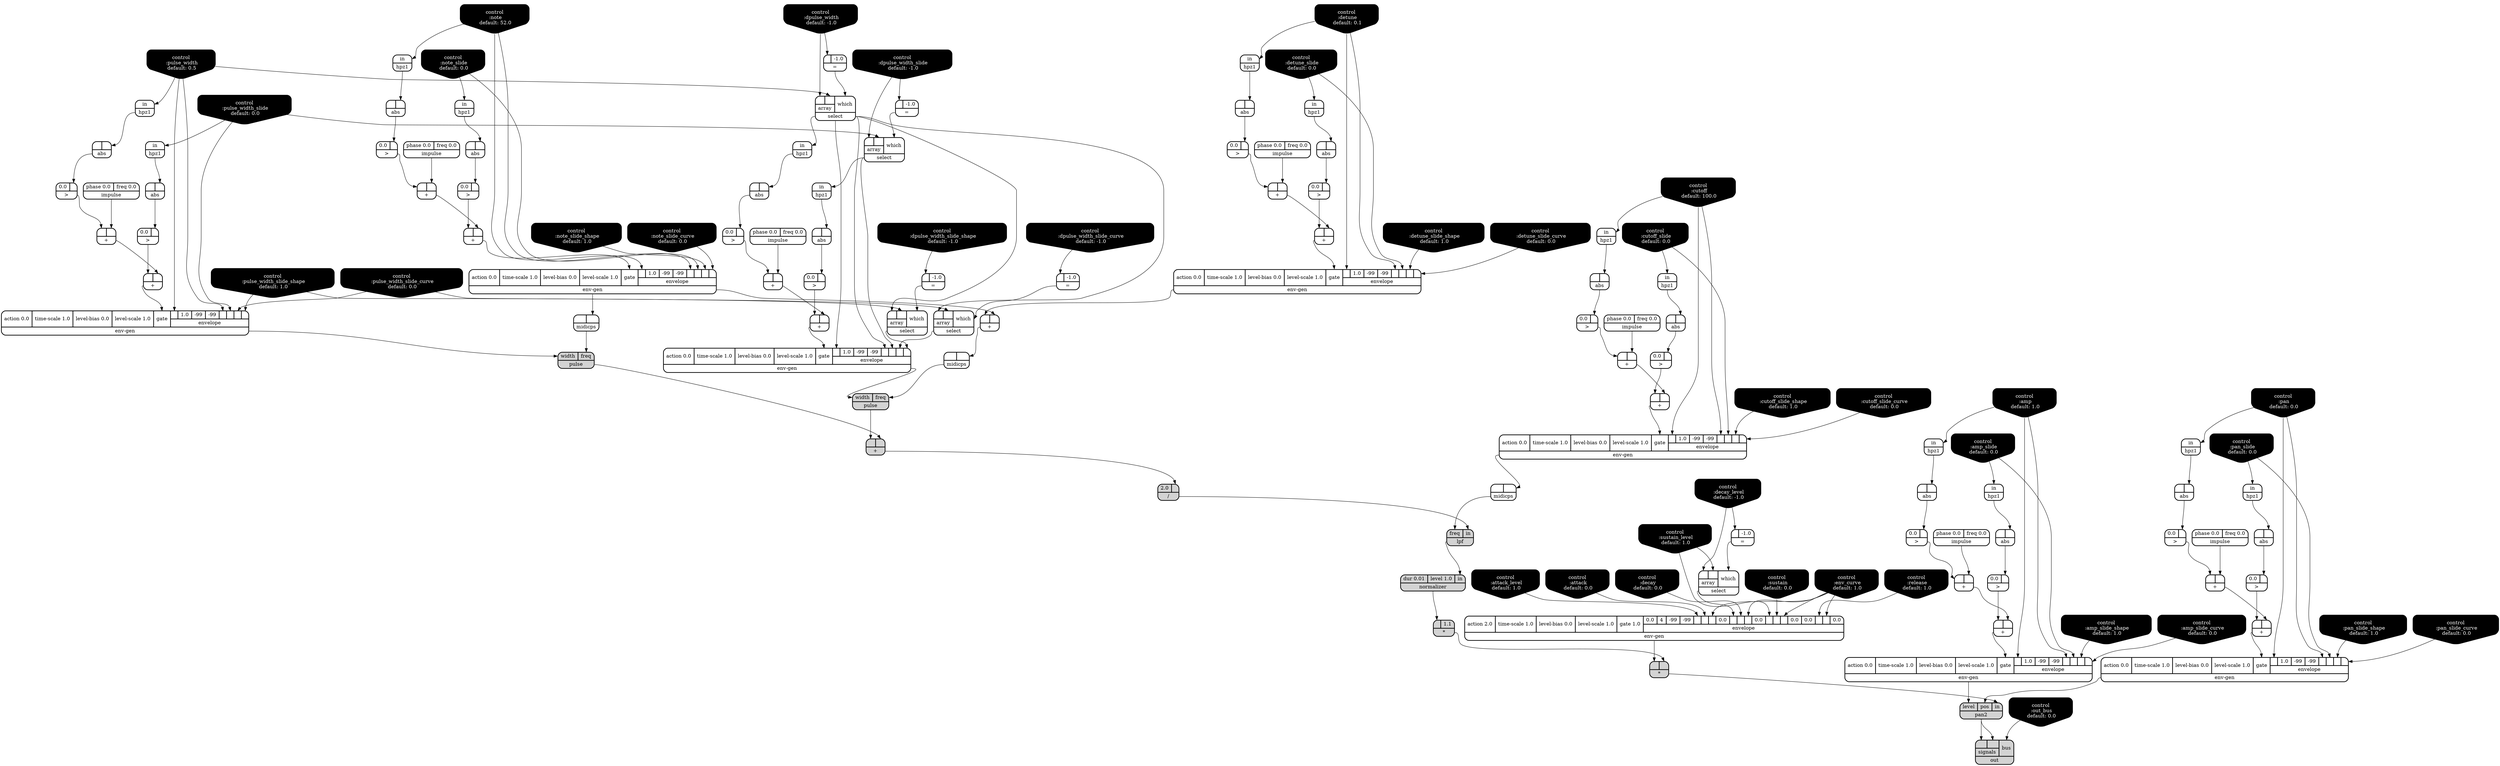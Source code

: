 digraph synthdef {
124 [label = "{{ <b> |<a> 1.1} |<__UG_NAME__>* }" style="filled, bold, rounded"  shape=record rankdir=LR];
128 [label = "{{ <b> |<a> } |<__UG_NAME__>* }" style="filled, bold, rounded"  shape=record rankdir=LR];
52 [label = "{{ <b> |<a> } |<__UG_NAME__>+ }" style="bold, rounded" shape=record rankdir=LR];
56 [label = "{{ <b> |<a> } |<__UG_NAME__>+ }" style="bold, rounded" shape=record rankdir=LR];
62 [label = "{{ <b> |<a> } |<__UG_NAME__>+ }" style="bold, rounded" shape=record rankdir=LR];
64 [label = "{{ <b> |<a> } |<__UG_NAME__>+ }" style="bold, rounded" shape=record rankdir=LR];
71 [label = "{{ <b> |<a> } |<__UG_NAME__>+ }" style="bold, rounded" shape=record rankdir=LR];
75 [label = "{{ <b> |<a> } |<__UG_NAME__>+ }" style="bold, rounded" shape=record rankdir=LR];
84 [label = "{{ <b> |<a> } |<__UG_NAME__>+ }" style="bold, rounded" shape=record rankdir=LR];
88 [label = "{{ <b> |<a> } |<__UG_NAME__>+ }" style="bold, rounded" shape=record rankdir=LR];
95 [label = "{{ <b> |<a> } |<__UG_NAME__>+ }" style="bold, rounded" shape=record rankdir=LR];
102 [label = "{{ <b> |<a> } |<__UG_NAME__>+ }" style="bold, rounded" shape=record rankdir=LR];
103 [label = "{{ <b> |<a> } |<__UG_NAME__>+ }" style="bold, rounded" shape=record rankdir=LR];
105 [label = "{{ <b> |<a> } |<__UG_NAME__>+ }" style="bold, rounded" shape=record rankdir=LR];
111 [label = "{{ <b> |<a> } |<__UG_NAME__>+ }" style="bold, rounded" shape=record rankdir=LR];
115 [label = "{{ <b> |<a> } |<__UG_NAME__>+ }" style="bold, rounded" shape=record rankdir=LR];
118 [label = "{{ <b> |<a> } |<__UG_NAME__>+ }" style="filled, bold, rounded"  shape=record rankdir=LR];
120 [label = "{{ <b> |<a> } |<__UG_NAME__>+ }" style="bold, rounded" shape=record rankdir=LR];
121 [label = "{{ <b> 2.0|<a> } |<__UG_NAME__>/ }" style="filled, bold, rounded"  shape=record rankdir=LR];
37 [label = "{{ <b> |<a> -1.0} |<__UG_NAME__>= }" style="bold, rounded" shape=record rankdir=LR];
42 [label = "{{ <b> |<a> -1.0} |<__UG_NAME__>= }" style="bold, rounded" shape=record rankdir=LR];
44 [label = "{{ <b> |<a> -1.0} |<__UG_NAME__>= }" style="bold, rounded" shape=record rankdir=LR];
46 [label = "{{ <b> |<a> -1.0} |<__UG_NAME__>= }" style="bold, rounded" shape=record rankdir=LR];
125 [label = "{{ <b> |<a> -1.0} |<__UG_NAME__>= }" style="bold, rounded" shape=record rankdir=LR];
51 [label = "{{ <b> 0.0|<a> } |<__UG_NAME__>\> }" style="bold, rounded" shape=record rankdir=LR];
55 [label = "{{ <b> 0.0|<a> } |<__UG_NAME__>\> }" style="bold, rounded" shape=record rankdir=LR];
61 [label = "{{ <b> 0.0|<a> } |<__UG_NAME__>\> }" style="bold, rounded" shape=record rankdir=LR];
63 [label = "{{ <b> 0.0|<a> } |<__UG_NAME__>\> }" style="bold, rounded" shape=record rankdir=LR];
70 [label = "{{ <b> 0.0|<a> } |<__UG_NAME__>\> }" style="bold, rounded" shape=record rankdir=LR];
74 [label = "{{ <b> 0.0|<a> } |<__UG_NAME__>\> }" style="bold, rounded" shape=record rankdir=LR];
80 [label = "{{ <b> 0.0|<a> } |<__UG_NAME__>\> }" style="bold, rounded" shape=record rankdir=LR];
83 [label = "{{ <b> 0.0|<a> } |<__UG_NAME__>\> }" style="bold, rounded" shape=record rankdir=LR];
87 [label = "{{ <b> 0.0|<a> } |<__UG_NAME__>\> }" style="bold, rounded" shape=record rankdir=LR];
94 [label = "{{ <b> 0.0|<a> } |<__UG_NAME__>\> }" style="bold, rounded" shape=record rankdir=LR];
101 [label = "{{ <b> 0.0|<a> } |<__UG_NAME__>\> }" style="bold, rounded" shape=record rankdir=LR];
110 [label = "{{ <b> 0.0|<a> } |<__UG_NAME__>\> }" style="bold, rounded" shape=record rankdir=LR];
114 [label = "{{ <b> 0.0|<a> } |<__UG_NAME__>\> }" style="bold, rounded" shape=record rankdir=LR];
119 [label = "{{ <b> 0.0|<a> } |<__UG_NAME__>\> }" style="bold, rounded" shape=record rankdir=LR];
41 [label = "{{ <b> |<a> } |<__UG_NAME__>abs }" style="bold, rounded" shape=record rankdir=LR];
50 [label = "{{ <b> |<a> } |<__UG_NAME__>abs }" style="bold, rounded" shape=record rankdir=LR];
54 [label = "{{ <b> |<a> } |<__UG_NAME__>abs }" style="bold, rounded" shape=record rankdir=LR];
60 [label = "{{ <b> |<a> } |<__UG_NAME__>abs }" style="bold, rounded" shape=record rankdir=LR];
69 [label = "{{ <b> |<a> } |<__UG_NAME__>abs }" style="bold, rounded" shape=record rankdir=LR];
73 [label = "{{ <b> |<a> } |<__UG_NAME__>abs }" style="bold, rounded" shape=record rankdir=LR];
79 [label = "{{ <b> |<a> } |<__UG_NAME__>abs }" style="bold, rounded" shape=record rankdir=LR];
82 [label = "{{ <b> |<a> } |<__UG_NAME__>abs }" style="bold, rounded" shape=record rankdir=LR];
86 [label = "{{ <b> |<a> } |<__UG_NAME__>abs }" style="bold, rounded" shape=record rankdir=LR];
93 [label = "{{ <b> |<a> } |<__UG_NAME__>abs }" style="bold, rounded" shape=record rankdir=LR];
97 [label = "{{ <b> |<a> } |<__UG_NAME__>abs }" style="bold, rounded" shape=record rankdir=LR];
100 [label = "{{ <b> |<a> } |<__UG_NAME__>abs }" style="bold, rounded" shape=record rankdir=LR];
109 [label = "{{ <b> |<a> } |<__UG_NAME__>abs }" style="bold, rounded" shape=record rankdir=LR];
113 [label = "{{ <b> |<a> } |<__UG_NAME__>abs }" style="bold, rounded" shape=record rankdir=LR];
0 [label = "control
 :note
 default: 52.0" shape=invhouse style="rounded, filled, bold" fillcolor=black fontcolor=white ]; 
1 [label = "control
 :note_slide
 default: 0.0" shape=invhouse style="rounded, filled, bold" fillcolor=black fontcolor=white ]; 
2 [label = "control
 :note_slide_shape
 default: 1.0" shape=invhouse style="rounded, filled, bold" fillcolor=black fontcolor=white ]; 
3 [label = "control
 :note_slide_curve
 default: 0.0" shape=invhouse style="rounded, filled, bold" fillcolor=black fontcolor=white ]; 
4 [label = "control
 :amp
 default: 1.0" shape=invhouse style="rounded, filled, bold" fillcolor=black fontcolor=white ]; 
5 [label = "control
 :amp_slide
 default: 0.0" shape=invhouse style="rounded, filled, bold" fillcolor=black fontcolor=white ]; 
6 [label = "control
 :amp_slide_shape
 default: 1.0" shape=invhouse style="rounded, filled, bold" fillcolor=black fontcolor=white ]; 
7 [label = "control
 :amp_slide_curve
 default: 0.0" shape=invhouse style="rounded, filled, bold" fillcolor=black fontcolor=white ]; 
8 [label = "control
 :pan
 default: 0.0" shape=invhouse style="rounded, filled, bold" fillcolor=black fontcolor=white ]; 
9 [label = "control
 :pan_slide
 default: 0.0" shape=invhouse style="rounded, filled, bold" fillcolor=black fontcolor=white ]; 
10 [label = "control
 :pan_slide_shape
 default: 1.0" shape=invhouse style="rounded, filled, bold" fillcolor=black fontcolor=white ]; 
11 [label = "control
 :pan_slide_curve
 default: 0.0" shape=invhouse style="rounded, filled, bold" fillcolor=black fontcolor=white ]; 
12 [label = "control
 :attack
 default: 0.0" shape=invhouse style="rounded, filled, bold" fillcolor=black fontcolor=white ]; 
13 [label = "control
 :decay
 default: 0.0" shape=invhouse style="rounded, filled, bold" fillcolor=black fontcolor=white ]; 
14 [label = "control
 :sustain
 default: 0.0" shape=invhouse style="rounded, filled, bold" fillcolor=black fontcolor=white ]; 
15 [label = "control
 :release
 default: 1.0" shape=invhouse style="rounded, filled, bold" fillcolor=black fontcolor=white ]; 
16 [label = "control
 :attack_level
 default: 1.0" shape=invhouse style="rounded, filled, bold" fillcolor=black fontcolor=white ]; 
17 [label = "control
 :decay_level
 default: -1.0" shape=invhouse style="rounded, filled, bold" fillcolor=black fontcolor=white ]; 
18 [label = "control
 :sustain_level
 default: 1.0" shape=invhouse style="rounded, filled, bold" fillcolor=black fontcolor=white ]; 
19 [label = "control
 :env_curve
 default: 1.0" shape=invhouse style="rounded, filled, bold" fillcolor=black fontcolor=white ]; 
20 [label = "control
 :cutoff
 default: 100.0" shape=invhouse style="rounded, filled, bold" fillcolor=black fontcolor=white ]; 
21 [label = "control
 :cutoff_slide
 default: 0.0" shape=invhouse style="rounded, filled, bold" fillcolor=black fontcolor=white ]; 
22 [label = "control
 :cutoff_slide_shape
 default: 1.0" shape=invhouse style="rounded, filled, bold" fillcolor=black fontcolor=white ]; 
23 [label = "control
 :cutoff_slide_curve
 default: 0.0" shape=invhouse style="rounded, filled, bold" fillcolor=black fontcolor=white ]; 
24 [label = "control
 :detune
 default: 0.1" shape=invhouse style="rounded, filled, bold" fillcolor=black fontcolor=white ]; 
25 [label = "control
 :detune_slide
 default: 0.0" shape=invhouse style="rounded, filled, bold" fillcolor=black fontcolor=white ]; 
26 [label = "control
 :detune_slide_shape
 default: 1.0" shape=invhouse style="rounded, filled, bold" fillcolor=black fontcolor=white ]; 
27 [label = "control
 :detune_slide_curve
 default: 0.0" shape=invhouse style="rounded, filled, bold" fillcolor=black fontcolor=white ]; 
28 [label = "control
 :pulse_width
 default: 0.5" shape=invhouse style="rounded, filled, bold" fillcolor=black fontcolor=white ]; 
29 [label = "control
 :pulse_width_slide
 default: 0.0" shape=invhouse style="rounded, filled, bold" fillcolor=black fontcolor=white ]; 
30 [label = "control
 :pulse_width_slide_shape
 default: 1.0" shape=invhouse style="rounded, filled, bold" fillcolor=black fontcolor=white ]; 
31 [label = "control
 :pulse_width_slide_curve
 default: 0.0" shape=invhouse style="rounded, filled, bold" fillcolor=black fontcolor=white ]; 
32 [label = "control
 :dpulse_width
 default: -1.0" shape=invhouse style="rounded, filled, bold" fillcolor=black fontcolor=white ]; 
33 [label = "control
 :dpulse_width_slide
 default: -1.0" shape=invhouse style="rounded, filled, bold" fillcolor=black fontcolor=white ]; 
34 [label = "control
 :dpulse_width_slide_shape
 default: -1.0" shape=invhouse style="rounded, filled, bold" fillcolor=black fontcolor=white ]; 
35 [label = "control
 :dpulse_width_slide_curve
 default: -1.0" shape=invhouse style="rounded, filled, bold" fillcolor=black fontcolor=white ]; 
36 [label = "control
 :out_bus
 default: 0.0" shape=invhouse style="rounded, filled, bold" fillcolor=black fontcolor=white ]; 
57 [label = "{{ <action> action 0.0|<time____scale> time-scale 1.0|<level____bias> level-bias 0.0|<level____scale> level-scale 1.0|<gate> gate|{{<envelope___control___0>|1.0|-99|-99|<envelope___control___4>|<envelope___control___5>|<envelope___control___6>|<envelope___control___7>}|envelope}} |<__UG_NAME__>env-gen }" style="bold, rounded" shape=record rankdir=LR];
65 [label = "{{ <action> action 0.0|<time____scale> time-scale 1.0|<level____bias> level-bias 0.0|<level____scale> level-scale 1.0|<gate> gate|{{<envelope___control___0>|1.0|-99|-99|<envelope___control___4>|<envelope___control___5>|<envelope___control___6>|<envelope___control___7>}|envelope}} |<__UG_NAME__>env-gen }" style="bold, rounded" shape=record rankdir=LR];
76 [label = "{{ <action> action 0.0|<time____scale> time-scale 1.0|<level____bias> level-bias 0.0|<level____scale> level-scale 1.0|<gate> gate|{{<envelope___control___0>|1.0|-99|-99|<envelope___control___4>|<envelope___control___5>|<envelope___control___6>|<envelope___control___7>}|envelope}} |<__UG_NAME__>env-gen }" style="bold, rounded" shape=record rankdir=LR];
89 [label = "{{ <action> action 0.0|<time____scale> time-scale 1.0|<level____bias> level-bias 0.0|<level____scale> level-scale 1.0|<gate> gate|{{<envelope___control___0>|1.0|-99|-99|<envelope___control___4>|<envelope___control___5>|<envelope___control___6>|<envelope___control___7>}|envelope}} |<__UG_NAME__>env-gen }" style="bold, rounded" shape=record rankdir=LR];
104 [label = "{{ <action> action 0.0|<time____scale> time-scale 1.0|<level____bias> level-bias 0.0|<level____scale> level-scale 1.0|<gate> gate|{{<envelope___control___0>|1.0|-99|-99|<envelope___control___4>|<envelope___control___5>|<envelope___control___6>|<envelope___control___7>}|envelope}} |<__UG_NAME__>env-gen }" style="bold, rounded" shape=record rankdir=LR];
116 [label = "{{ <action> action 0.0|<time____scale> time-scale 1.0|<level____bias> level-bias 0.0|<level____scale> level-scale 1.0|<gate> gate|{{<envelope___select___0>|1.0|-99|-99|<envelope___select___4>|<envelope___select___5>|<envelope___select___6>|<envelope___select___7>}|envelope}} |<__UG_NAME__>env-gen }" style="bold, rounded" shape=record rankdir=LR];
127 [label = "{{ <action> action 2.0|<time____scale> time-scale 1.0|<level____bias> level-bias 0.0|<level____scale> level-scale 1.0|<gate> gate 1.0|{{0.0|4|-99|-99|<envelope___control___4>|<envelope___control___5>|<envelope___control___6>|0.0|<envelope___select___8>|<envelope___control___9>|<envelope___control___10>|0.0|<envelope___control___12>|<envelope___control___13>|<envelope___control___14>|0.0|0.0|<envelope___control___17>|<envelope___control___18>|0.0}|envelope}} |<__UG_NAME__>env-gen }" style="bold, rounded" shape=record rankdir=LR];
129 [label = "{{ <action> action 0.0|<time____scale> time-scale 1.0|<level____bias> level-bias 0.0|<level____scale> level-scale 1.0|<gate> gate|{{<envelope___control___0>|1.0|-99|-99|<envelope___control___4>|<envelope___control___5>|<envelope___control___6>|<envelope___control___7>}|envelope}} |<__UG_NAME__>env-gen }" style="bold, rounded" shape=record rankdir=LR];
39 [label = "{{ <in> in} |<__UG_NAME__>hpz1 }" style="bold, rounded" shape=record rankdir=LR];
40 [label = "{{ <in> in} |<__UG_NAME__>hpz1 }" style="bold, rounded" shape=record rankdir=LR];
49 [label = "{{ <in> in} |<__UG_NAME__>hpz1 }" style="bold, rounded" shape=record rankdir=LR];
53 [label = "{{ <in> in} |<__UG_NAME__>hpz1 }" style="bold, rounded" shape=record rankdir=LR];
59 [label = "{{ <in> in} |<__UG_NAME__>hpz1 }" style="bold, rounded" shape=record rankdir=LR];
68 [label = "{{ <in> in} |<__UG_NAME__>hpz1 }" style="bold, rounded" shape=record rankdir=LR];
72 [label = "{{ <in> in} |<__UG_NAME__>hpz1 }" style="bold, rounded" shape=record rankdir=LR];
78 [label = "{{ <in> in} |<__UG_NAME__>hpz1 }" style="bold, rounded" shape=record rankdir=LR];
85 [label = "{{ <in> in} |<__UG_NAME__>hpz1 }" style="bold, rounded" shape=record rankdir=LR];
92 [label = "{{ <in> in} |<__UG_NAME__>hpz1 }" style="bold, rounded" shape=record rankdir=LR];
96 [label = "{{ <in> in} |<__UG_NAME__>hpz1 }" style="bold, rounded" shape=record rankdir=LR];
99 [label = "{{ <in> in} |<__UG_NAME__>hpz1 }" style="bold, rounded" shape=record rankdir=LR];
108 [label = "{{ <in> in} |<__UG_NAME__>hpz1 }" style="bold, rounded" shape=record rankdir=LR];
112 [label = "{{ <in> in} |<__UG_NAME__>hpz1 }" style="bold, rounded" shape=record rankdir=LR];
48 [label = "{{ <phase> phase 0.0|<freq> freq 0.0} |<__UG_NAME__>impulse }" style="bold, rounded" shape=record rankdir=LR];
58 [label = "{{ <phase> phase 0.0|<freq> freq 0.0} |<__UG_NAME__>impulse }" style="bold, rounded" shape=record rankdir=LR];
67 [label = "{{ <phase> phase 0.0|<freq> freq 0.0} |<__UG_NAME__>impulse }" style="bold, rounded" shape=record rankdir=LR];
81 [label = "{{ <phase> phase 0.0|<freq> freq 0.0} |<__UG_NAME__>impulse }" style="bold, rounded" shape=record rankdir=LR];
91 [label = "{{ <phase> phase 0.0|<freq> freq 0.0} |<__UG_NAME__>impulse }" style="bold, rounded" shape=record rankdir=LR];
98 [label = "{{ <phase> phase 0.0|<freq> freq 0.0} |<__UG_NAME__>impulse }" style="bold, rounded" shape=record rankdir=LR];
107 [label = "{{ <phase> phase 0.0|<freq> freq 0.0} |<__UG_NAME__>impulse }" style="bold, rounded" shape=record rankdir=LR];
122 [label = "{{ <freq> freq|<in> in} |<__UG_NAME__>lpf }" style="filled, bold, rounded"  shape=record rankdir=LR];
66 [label = "{{ <b> |<a> } |<__UG_NAME__>midicps }" style="bold, rounded" shape=record rankdir=LR];
90 [label = "{{ <b> |<a> } |<__UG_NAME__>midicps }" style="bold, rounded" shape=record rankdir=LR];
106 [label = "{{ <b> |<a> } |<__UG_NAME__>midicps }" style="bold, rounded" shape=record rankdir=LR];
123 [label = "{{ <dur> dur 0.01|<level> level 1.0|<in> in} |<__UG_NAME__>normalizer }" style="filled, bold, rounded"  shape=record rankdir=LR];
131 [label = "{{ {{<signals___pan2___0>|<signals___pan2___1>}|signals}|<bus> bus} |<__UG_NAME__>out }" style="filled, bold, rounded"  shape=record rankdir=LR];
130 [label = "{{ <level> level|<pos> pos|<in> in} |<__UG_NAME__>pan2 }" style="filled, bold, rounded"  shape=record rankdir=LR];
77 [label = "{{ <width> width|<freq> freq} |<__UG_NAME__>pulse }" style="filled, bold, rounded"  shape=record rankdir=LR];
117 [label = "{{ <width> width|<freq> freq} |<__UG_NAME__>pulse }" style="filled, bold, rounded"  shape=record rankdir=LR];
38 [label = "{{ {{<array___control___0>|<array___control___1>}|array}|<which> which} |<__UG_NAME__>select }" style="bold, rounded" shape=record rankdir=LR];
43 [label = "{{ {{<array___control___0>|<array___control___1>}|array}|<which> which} |<__UG_NAME__>select }" style="bold, rounded" shape=record rankdir=LR];
45 [label = "{{ {{<array___select___0>|<array___control___1>}|array}|<which> which} |<__UG_NAME__>select }" style="bold, rounded" shape=record rankdir=LR];
47 [label = "{{ {{<array___select___0>|<array___control___1>}|array}|<which> which} |<__UG_NAME__>select }" style="bold, rounded" shape=record rankdir=LR];
126 [label = "{{ {{<array___control___0>|<array___control___1>}|array}|<which> which} |<__UG_NAME__>select }" style="bold, rounded" shape=record rankdir=LR];

123:__UG_NAME__ -> 124:b ;
124:__UG_NAME__ -> 128:a ;
127:__UG_NAME__ -> 128:b ;
48:__UG_NAME__ -> 52:a ;
51:__UG_NAME__ -> 52:b ;
52:__UG_NAME__ -> 56:a ;
55:__UG_NAME__ -> 56:b ;
58:__UG_NAME__ -> 62:a ;
61:__UG_NAME__ -> 62:b ;
62:__UG_NAME__ -> 64:a ;
63:__UG_NAME__ -> 64:b ;
67:__UG_NAME__ -> 71:a ;
70:__UG_NAME__ -> 71:b ;
71:__UG_NAME__ -> 75:a ;
74:__UG_NAME__ -> 75:b ;
81:__UG_NAME__ -> 84:a ;
83:__UG_NAME__ -> 84:b ;
84:__UG_NAME__ -> 88:a ;
87:__UG_NAME__ -> 88:b ;
91:__UG_NAME__ -> 95:a ;
94:__UG_NAME__ -> 95:b ;
98:__UG_NAME__ -> 102:a ;
101:__UG_NAME__ -> 102:b ;
102:__UG_NAME__ -> 103:a ;
80:__UG_NAME__ -> 103:b ;
65:__UG_NAME__ -> 105:a ;
104:__UG_NAME__ -> 105:b ;
107:__UG_NAME__ -> 111:a ;
110:__UG_NAME__ -> 111:b ;
111:__UG_NAME__ -> 115:a ;
114:__UG_NAME__ -> 115:b ;
77:__UG_NAME__ -> 118:a ;
117:__UG_NAME__ -> 118:b ;
95:__UG_NAME__ -> 120:a ;
119:__UG_NAME__ -> 120:b ;
118:__UG_NAME__ -> 121:a ;
32:__UG_NAME__ -> 37:b ;
33:__UG_NAME__ -> 42:b ;
34:__UG_NAME__ -> 44:b ;
35:__UG_NAME__ -> 46:b ;
17:__UG_NAME__ -> 125:b ;
50:__UG_NAME__ -> 51:a ;
54:__UG_NAME__ -> 55:a ;
60:__UG_NAME__ -> 61:a ;
41:__UG_NAME__ -> 63:a ;
69:__UG_NAME__ -> 70:a ;
73:__UG_NAME__ -> 74:a ;
79:__UG_NAME__ -> 80:a ;
82:__UG_NAME__ -> 83:a ;
86:__UG_NAME__ -> 87:a ;
93:__UG_NAME__ -> 94:a ;
100:__UG_NAME__ -> 101:a ;
109:__UG_NAME__ -> 110:a ;
113:__UG_NAME__ -> 114:a ;
97:__UG_NAME__ -> 119:a ;
40:__UG_NAME__ -> 41:a ;
49:__UG_NAME__ -> 50:a ;
53:__UG_NAME__ -> 54:a ;
59:__UG_NAME__ -> 60:a ;
68:__UG_NAME__ -> 69:a ;
72:__UG_NAME__ -> 73:a ;
78:__UG_NAME__ -> 79:a ;
39:__UG_NAME__ -> 82:a ;
85:__UG_NAME__ -> 86:a ;
92:__UG_NAME__ -> 93:a ;
96:__UG_NAME__ -> 97:a ;
99:__UG_NAME__ -> 100:a ;
108:__UG_NAME__ -> 109:a ;
112:__UG_NAME__ -> 113:a ;
4:__UG_NAME__ -> 57:envelope___control___0 ;
4:__UG_NAME__ -> 57:envelope___control___4 ;
5:__UG_NAME__ -> 57:envelope___control___5 ;
6:__UG_NAME__ -> 57:envelope___control___6 ;
7:__UG_NAME__ -> 57:envelope___control___7 ;
56:__UG_NAME__ -> 57:gate ;
0:__UG_NAME__ -> 65:envelope___control___0 ;
0:__UG_NAME__ -> 65:envelope___control___4 ;
1:__UG_NAME__ -> 65:envelope___control___5 ;
2:__UG_NAME__ -> 65:envelope___control___6 ;
3:__UG_NAME__ -> 65:envelope___control___7 ;
64:__UG_NAME__ -> 65:gate ;
28:__UG_NAME__ -> 76:envelope___control___0 ;
28:__UG_NAME__ -> 76:envelope___control___4 ;
29:__UG_NAME__ -> 76:envelope___control___5 ;
31:__UG_NAME__ -> 76:envelope___control___6 ;
30:__UG_NAME__ -> 76:envelope___control___7 ;
75:__UG_NAME__ -> 76:gate ;
20:__UG_NAME__ -> 89:envelope___control___0 ;
20:__UG_NAME__ -> 89:envelope___control___4 ;
21:__UG_NAME__ -> 89:envelope___control___5 ;
22:__UG_NAME__ -> 89:envelope___control___6 ;
23:__UG_NAME__ -> 89:envelope___control___7 ;
88:__UG_NAME__ -> 89:gate ;
24:__UG_NAME__ -> 104:envelope___control___0 ;
24:__UG_NAME__ -> 104:envelope___control___4 ;
25:__UG_NAME__ -> 104:envelope___control___5 ;
26:__UG_NAME__ -> 104:envelope___control___6 ;
27:__UG_NAME__ -> 104:envelope___control___7 ;
103:__UG_NAME__ -> 104:gate ;
38:__UG_NAME__ -> 116:envelope___select___0 ;
38:__UG_NAME__ -> 116:envelope___select___4 ;
43:__UG_NAME__ -> 116:envelope___select___5 ;
47:__UG_NAME__ -> 116:envelope___select___6 ;
45:__UG_NAME__ -> 116:envelope___select___7 ;
115:__UG_NAME__ -> 116:gate ;
16:__UG_NAME__ -> 127:envelope___control___4 ;
12:__UG_NAME__ -> 127:envelope___control___5 ;
19:__UG_NAME__ -> 127:envelope___control___6 ;
126:__UG_NAME__ -> 127:envelope___select___8 ;
13:__UG_NAME__ -> 127:envelope___control___9 ;
19:__UG_NAME__ -> 127:envelope___control___10 ;
18:__UG_NAME__ -> 127:envelope___control___12 ;
14:__UG_NAME__ -> 127:envelope___control___13 ;
19:__UG_NAME__ -> 127:envelope___control___14 ;
15:__UG_NAME__ -> 127:envelope___control___17 ;
19:__UG_NAME__ -> 127:envelope___control___18 ;
8:__UG_NAME__ -> 129:envelope___control___0 ;
8:__UG_NAME__ -> 129:envelope___control___4 ;
9:__UG_NAME__ -> 129:envelope___control___5 ;
10:__UG_NAME__ -> 129:envelope___control___6 ;
11:__UG_NAME__ -> 129:envelope___control___7 ;
120:__UG_NAME__ -> 129:gate ;
20:__UG_NAME__ -> 39:in ;
1:__UG_NAME__ -> 40:in ;
4:__UG_NAME__ -> 49:in ;
5:__UG_NAME__ -> 53:in ;
0:__UG_NAME__ -> 59:in ;
28:__UG_NAME__ -> 68:in ;
29:__UG_NAME__ -> 72:in ;
25:__UG_NAME__ -> 78:in ;
21:__UG_NAME__ -> 85:in ;
8:__UG_NAME__ -> 92:in ;
9:__UG_NAME__ -> 96:in ;
24:__UG_NAME__ -> 99:in ;
38:__UG_NAME__ -> 108:in ;
43:__UG_NAME__ -> 112:in ;
121:__UG_NAME__ -> 122:in ;
90:__UG_NAME__ -> 122:freq ;
65:__UG_NAME__ -> 66:a ;
89:__UG_NAME__ -> 90:a ;
105:__UG_NAME__ -> 106:a ;
122:__UG_NAME__ -> 123:in ;
36:__UG_NAME__ -> 131:bus ;
130:__UG_NAME__ -> 131:signals___pan2___0 ;
130:__UG_NAME__ -> 131:signals___pan2___1 ;
128:__UG_NAME__ -> 130:in ;
129:__UG_NAME__ -> 130:pos ;
57:__UG_NAME__ -> 130:level ;
66:__UG_NAME__ -> 77:freq ;
76:__UG_NAME__ -> 77:width ;
106:__UG_NAME__ -> 117:freq ;
116:__UG_NAME__ -> 117:width ;
37:__UG_NAME__ -> 38:which ;
32:__UG_NAME__ -> 38:array___control___0 ;
28:__UG_NAME__ -> 38:array___control___1 ;
42:__UG_NAME__ -> 43:which ;
33:__UG_NAME__ -> 43:array___control___0 ;
29:__UG_NAME__ -> 43:array___control___1 ;
44:__UG_NAME__ -> 45:which ;
38:__UG_NAME__ -> 45:array___select___0 ;
30:__UG_NAME__ -> 45:array___control___1 ;
46:__UG_NAME__ -> 47:which ;
38:__UG_NAME__ -> 47:array___select___0 ;
31:__UG_NAME__ -> 47:array___control___1 ;
125:__UG_NAME__ -> 126:which ;
17:__UG_NAME__ -> 126:array___control___0 ;
18:__UG_NAME__ -> 126:array___control___1 ;

}